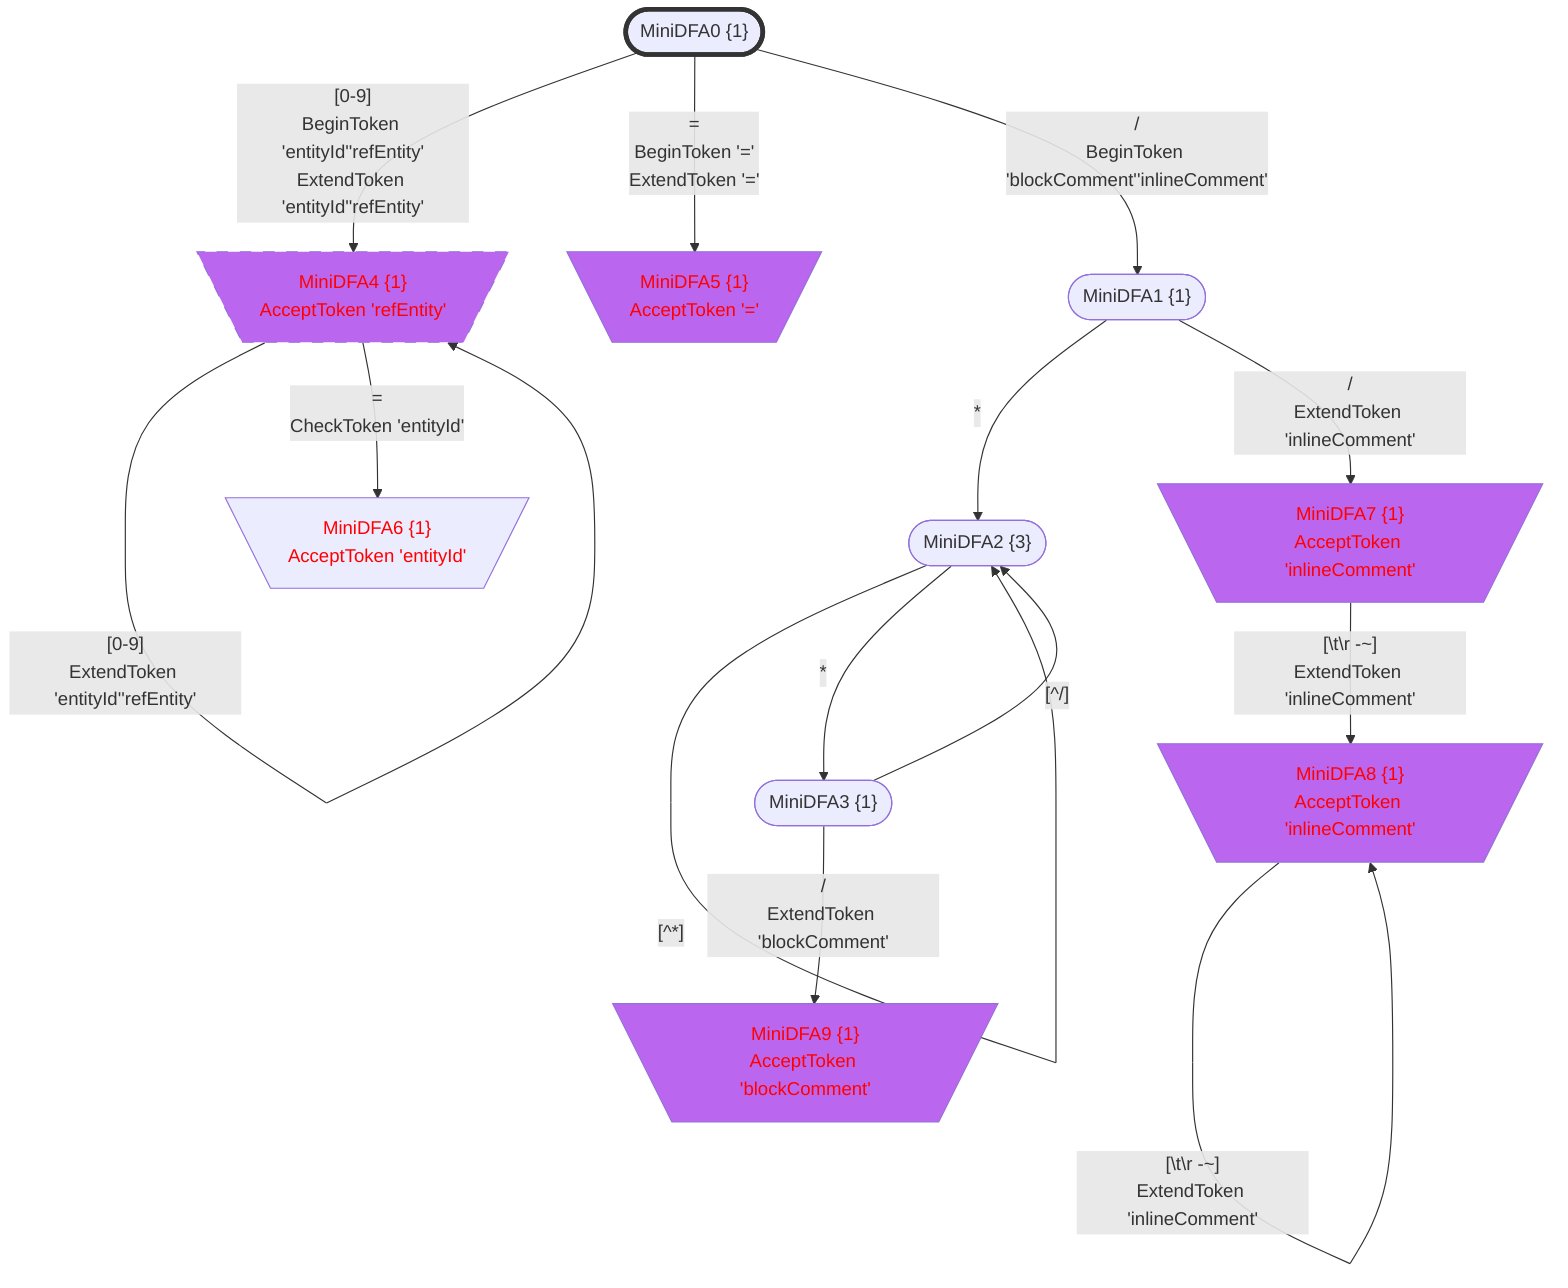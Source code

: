 flowchart
classDef c0001 color:#FF0000;
classDef c0010 stroke-dasharray: 10 10;
classDef c0011 stroke-dasharray: 10 10,color:#FF0000;
classDef c0100 fill:#BB66EE;
classDef c0101 fill:#BB66EE,color:#FF0000;
classDef c0110 fill:#BB66EE,stroke-dasharray: 10 10;
classDef c0111 fill:#BB66EE,stroke-dasharray: 10 10,color:#FF0000;
classDef c1000 stroke:#333,stroke-width:4px;
classDef c1001 stroke:#333,stroke-width:4px,color:#FF0000;
classDef c1010 stroke:#333,stroke-width:4px,stroke-dasharray: 10 10;
classDef c1011 stroke:#333,stroke-width:4px,stroke-dasharray: 10 10,color:#FF0000;
classDef c1100 stroke:#333,stroke-width:4px,fill:#BB66EE;
classDef c1101 stroke:#333,stroke-width:4px,fill:#BB66EE,color:#FF0000;
classDef c1110 stroke:#333,stroke-width:4px,fill:#BB66EE,stroke-dasharray: 10 10;
classDef c1111 stroke:#333,stroke-width:4px,fill:#BB66EE,stroke-dasharray: 10 10,color:#FF0000;
MiniDFA0_-398947286(["MiniDFA0 {1}"])
class MiniDFA0_-398947286 c1000;
MiniDFA4_-122463974[\"MiniDFA4 {1}
AcceptToken 'refEntity'"/]
class MiniDFA4_-122463974 c0111;
MiniDFA5_1639487572[\"MiniDFA5 {1}
AcceptToken '='"/]
class MiniDFA5_1639487572 c0101;
MiniDFA1_1760699034(["MiniDFA1 {1}"])
MiniDFA6_1463535829[\"MiniDFA6 {1}
AcceptToken 'entityId'"/]
class MiniDFA6_1463535829 c0001;
MiniDFA2_-1380621967(["MiniDFA2 {3}"])
MiniDFA7_-1369597224[\"MiniDFA7 {1}
AcceptToken 'inlineComment'"/]
class MiniDFA7_-1369597224 c0101;
MiniDFA3_-680397321(["MiniDFA3 {1}"])
MiniDFA8_-855898515[\"MiniDFA8 {1}
AcceptToken 'inlineComment'"/]
class MiniDFA8_-855898515 c0101;
MiniDFA9_1668245151[\"MiniDFA9 {1}
AcceptToken 'blockComment'"/]
class MiniDFA9_1668245151 c0101;
MiniDFA0_-398947286 -->|"[0-9]
BeginToken 'entityId''refEntity'
ExtendToken 'entityId''refEntity'"|MiniDFA4_-122463974
MiniDFA0_-398947286 -->|"=
BeginToken '='
ExtendToken '='"|MiniDFA5_1639487572
MiniDFA0_-398947286 -->|"/
BeginToken 'blockComment''inlineComment'"|MiniDFA1_1760699034
MiniDFA4_-122463974 -->|"[0-9]
ExtendToken 'entityId''refEntity'"|MiniDFA4_-122463974
MiniDFA4_-122463974 -->|"=
CheckToken 'entityId'"|MiniDFA6_1463535829
MiniDFA1_1760699034 -->|"*"|MiniDFA2_-1380621967
MiniDFA1_1760699034 -->|"/
ExtendToken 'inlineComment'"|MiniDFA7_-1369597224
MiniDFA2_-1380621967 -->|"[^*]"|MiniDFA2_-1380621967
MiniDFA2_-1380621967 -->|"*"|MiniDFA3_-680397321
MiniDFA7_-1369597224 -->|"[#92;t#92;r#32;-~]
ExtendToken 'inlineComment'"|MiniDFA8_-855898515
MiniDFA3_-680397321 -->|"[^/]"|MiniDFA2_-1380621967
MiniDFA3_-680397321 -->|"/
ExtendToken 'blockComment'"|MiniDFA9_1668245151
MiniDFA8_-855898515 -->|"[#92;t#92;r#32;-~]
ExtendToken 'inlineComment'"|MiniDFA8_-855898515